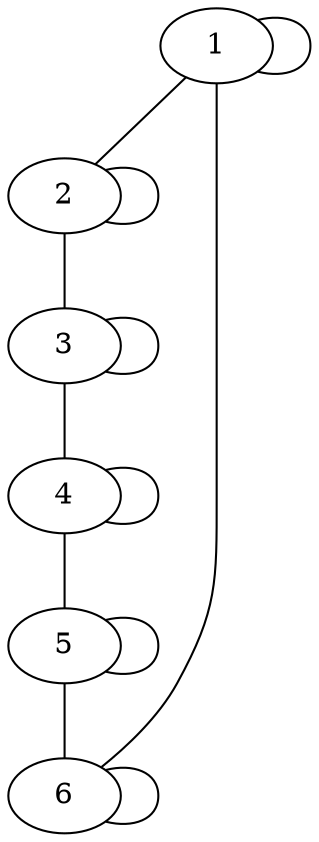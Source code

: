 graph  {
1 [host_bandwidth_down="10 Mbit", host_bandwidth_up="10 Mbit"];
2 [host_bandwidth_down="10 Mbit", host_bandwidth_up="10 Mbit"];
3 [host_bandwidth_down="10 Mbit", host_bandwidth_up="10 Mbit"];
4 [host_bandwidth_down="10 Mbit", host_bandwidth_up="10 Mbit"];
5 [host_bandwidth_down="10 Mbit", host_bandwidth_up="10 Mbit"];
6 [host_bandwidth_down="10 Mbit", host_bandwidth_up="10 Mbit"];
1 -- 1  [latency="10 ms", packet_loss="0.0", weight=0];
1 -- 2  [latency="10 ms", packet_loss="0.0", weight=3];
1 -- 6  [latency="10 ms", packet_loss="0.0", weight=5];
2 -- 2  [latency="10 ms", packet_loss="0.0", weight=0];
2 -- 3  [latency="10 ms", packet_loss="0.0", weight=5];
3 -- 3  [latency="10 ms", packet_loss="0.0", weight=0];
3 -- 4  [latency="10 ms", packet_loss="0.0", weight=6];
4 -- 4  [latency="10 ms", packet_loss="0.0", weight=0];
4 -- 5  [latency="10 ms", packet_loss="0.0", weight=2];
5 -- 5  [latency="10 ms", packet_loss="0.0", weight=0];
5 -- 6  [latency="10 ms", packet_loss="0.0", weight=7];
6 -- 6  [latency="10 ms", packet_loss="0.0", weight=0];
}
